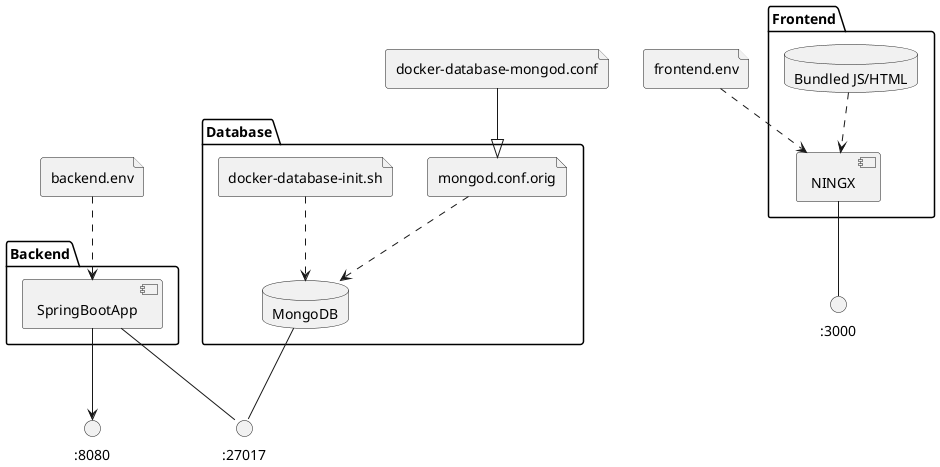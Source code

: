 @startuml 
interface ":27017" as DB_PORT 

FILE "backend.env" as BE_CONFIG 
interface ":8080" as BE_PORT 
package "Backend" { 
  component [SpringBootApp] as BE_SERVER 
  
  BE_CONFIG ..> BE_SERVER 
  BE_SERVER --> BE_PORT 
  BE_SERVER -- DB_PORT 
} 

FILE "docker-database-mongod.conf" as DB_CONFIG 
package "Database" { 
  FILE "mongod.conf.orig" as iDB_CONFIG 
  FILE "docker-database-init.sh" as DB_CONFIG2 
  database "MongoDB" as BE_BD 
  BE_BD -- DB_PORT 
  iDB_CONFIG ..> BE_BD 
  DB_CONFIG2 ..> BE_BD 
  
  DB_CONFIG --|> iDB_CONFIG 
} 

FILE "frontend.env" as FE_CONFIG 
interface ":3000" as FE_PORT 
package "Frontend" { 
  component "NINGX" as FE_NGINX 
  database "Bundled JS/HTML" as FE_ASSETS 
  FE_ASSETS ..> FE_NGINX 
  FE_CONFIG ..> FE_NGINX 
  FE_NGINX -- FE_PORT 
} 
@enduml
